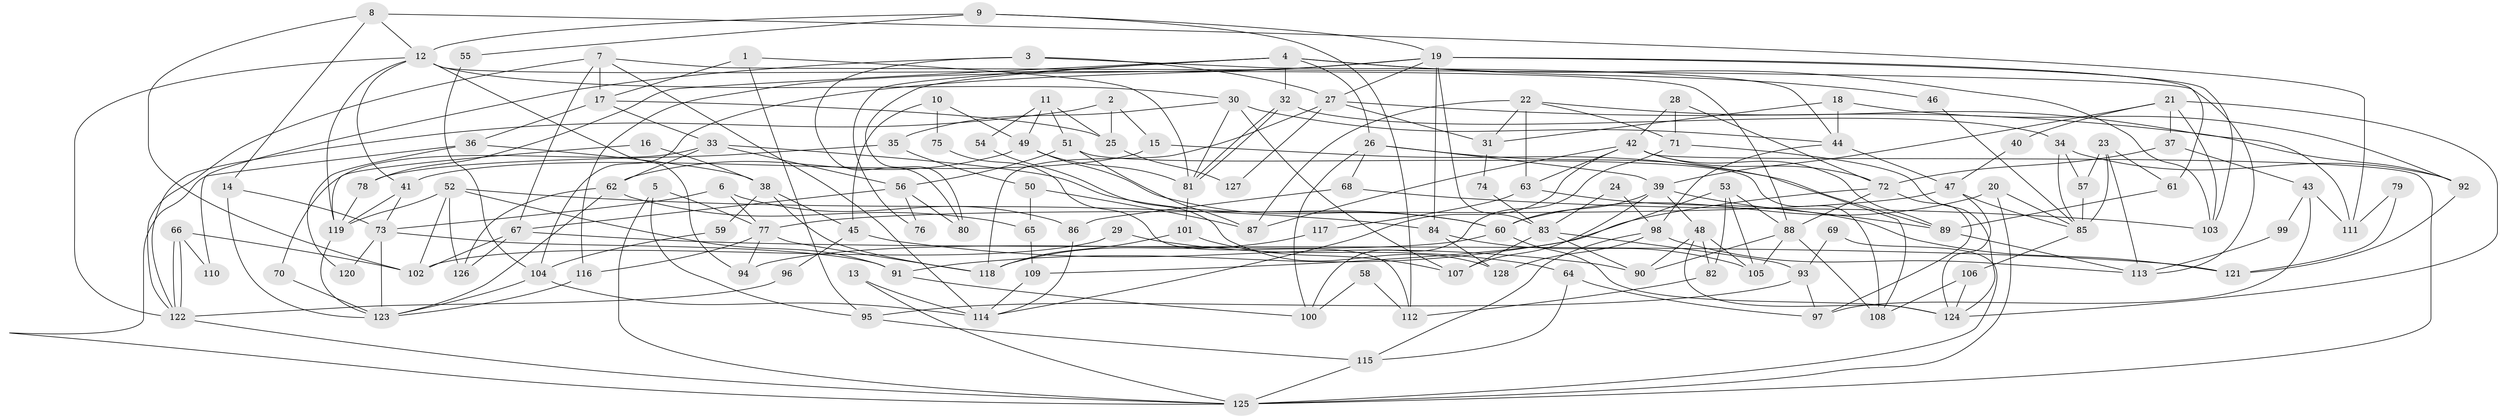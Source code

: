 // Generated by graph-tools (version 1.1) at 2025/26/03/09/25 03:26:17]
// undirected, 128 vertices, 256 edges
graph export_dot {
graph [start="1"]
  node [color=gray90,style=filled];
  1;
  2;
  3;
  4;
  5;
  6;
  7;
  8;
  9;
  10;
  11;
  12;
  13;
  14;
  15;
  16;
  17;
  18;
  19;
  20;
  21;
  22;
  23;
  24;
  25;
  26;
  27;
  28;
  29;
  30;
  31;
  32;
  33;
  34;
  35;
  36;
  37;
  38;
  39;
  40;
  41;
  42;
  43;
  44;
  45;
  46;
  47;
  48;
  49;
  50;
  51;
  52;
  53;
  54;
  55;
  56;
  57;
  58;
  59;
  60;
  61;
  62;
  63;
  64;
  65;
  66;
  67;
  68;
  69;
  70;
  71;
  72;
  73;
  74;
  75;
  76;
  77;
  78;
  79;
  80;
  81;
  82;
  83;
  84;
  85;
  86;
  87;
  88;
  89;
  90;
  91;
  92;
  93;
  94;
  95;
  96;
  97;
  98;
  99;
  100;
  101;
  102;
  103;
  104;
  105;
  106;
  107;
  108;
  109;
  110;
  111;
  112;
  113;
  114;
  115;
  116;
  117;
  118;
  119;
  120;
  121;
  122;
  123;
  124;
  125;
  126;
  127;
  128;
  1 -- 95;
  1 -- 81;
  1 -- 17;
  2 -- 15;
  2 -- 122;
  2 -- 25;
  3 -- 27;
  3 -- 44;
  3 -- 80;
  3 -- 110;
  4 -- 32;
  4 -- 26;
  4 -- 46;
  4 -- 76;
  4 -- 78;
  4 -- 80;
  4 -- 103;
  5 -- 125;
  5 -- 77;
  5 -- 95;
  6 -- 77;
  6 -- 73;
  6 -- 86;
  7 -- 114;
  7 -- 122;
  7 -- 17;
  7 -- 67;
  7 -- 113;
  8 -- 102;
  8 -- 12;
  8 -- 14;
  8 -- 111;
  9 -- 12;
  9 -- 19;
  9 -- 55;
  9 -- 112;
  10 -- 45;
  10 -- 49;
  10 -- 75;
  11 -- 49;
  11 -- 25;
  11 -- 51;
  11 -- 54;
  12 -- 119;
  12 -- 88;
  12 -- 30;
  12 -- 41;
  12 -- 94;
  12 -- 122;
  13 -- 114;
  13 -- 125;
  14 -- 123;
  14 -- 73;
  15 -- 89;
  15 -- 41;
  16 -- 119;
  16 -- 38;
  17 -- 25;
  17 -- 33;
  17 -- 36;
  18 -- 31;
  18 -- 92;
  18 -- 44;
  19 -- 104;
  19 -- 103;
  19 -- 27;
  19 -- 61;
  19 -- 83;
  19 -- 84;
  19 -- 116;
  20 -- 85;
  20 -- 60;
  20 -- 125;
  21 -- 39;
  21 -- 124;
  21 -- 37;
  21 -- 40;
  21 -- 103;
  22 -- 87;
  22 -- 111;
  22 -- 31;
  22 -- 63;
  22 -- 71;
  23 -- 61;
  23 -- 85;
  23 -- 57;
  23 -- 113;
  24 -- 83;
  24 -- 98;
  25 -- 127;
  26 -- 39;
  26 -- 108;
  26 -- 68;
  26 -- 100;
  27 -- 118;
  27 -- 31;
  27 -- 92;
  27 -- 127;
  28 -- 42;
  28 -- 72;
  28 -- 71;
  29 -- 64;
  29 -- 102;
  30 -- 81;
  30 -- 35;
  30 -- 44;
  30 -- 107;
  31 -- 74;
  32 -- 34;
  32 -- 81;
  32 -- 81;
  33 -- 56;
  33 -- 60;
  33 -- 62;
  33 -- 70;
  34 -- 57;
  34 -- 92;
  34 -- 85;
  35 -- 78;
  35 -- 50;
  36 -- 125;
  36 -- 38;
  36 -- 120;
  37 -- 72;
  37 -- 43;
  38 -- 118;
  38 -- 45;
  38 -- 59;
  39 -- 89;
  39 -- 60;
  39 -- 48;
  39 -- 107;
  40 -- 47;
  41 -- 73;
  41 -- 119;
  42 -- 125;
  42 -- 72;
  42 -- 63;
  42 -- 87;
  42 -- 89;
  42 -- 114;
  43 -- 97;
  43 -- 99;
  43 -- 111;
  44 -- 47;
  44 -- 98;
  45 -- 90;
  45 -- 96;
  46 -- 85;
  47 -- 124;
  47 -- 77;
  47 -- 85;
  48 -- 90;
  48 -- 82;
  48 -- 105;
  48 -- 124;
  49 -- 62;
  49 -- 60;
  49 -- 81;
  50 -- 65;
  50 -- 87;
  51 -- 87;
  51 -- 56;
  51 -- 108;
  52 -- 126;
  52 -- 119;
  52 -- 84;
  52 -- 91;
  52 -- 102;
  53 -- 88;
  53 -- 105;
  53 -- 82;
  53 -- 109;
  54 -- 128;
  55 -- 104;
  56 -- 80;
  56 -- 67;
  56 -- 76;
  57 -- 85;
  58 -- 100;
  58 -- 112;
  59 -- 104;
  60 -- 124;
  60 -- 94;
  61 -- 89;
  62 -- 123;
  62 -- 65;
  62 -- 126;
  63 -- 117;
  63 -- 121;
  64 -- 115;
  64 -- 97;
  65 -- 109;
  66 -- 102;
  66 -- 122;
  66 -- 122;
  66 -- 110;
  67 -- 102;
  67 -- 121;
  67 -- 126;
  68 -- 103;
  68 -- 86;
  69 -- 93;
  69 -- 125;
  70 -- 123;
  71 -- 100;
  71 -- 124;
  72 -- 91;
  72 -- 88;
  72 -- 97;
  73 -- 91;
  73 -- 120;
  73 -- 123;
  74 -- 83;
  75 -- 112;
  77 -- 94;
  77 -- 116;
  77 -- 118;
  78 -- 119;
  79 -- 121;
  79 -- 111;
  81 -- 101;
  82 -- 112;
  83 -- 107;
  83 -- 90;
  83 -- 93;
  84 -- 105;
  84 -- 128;
  85 -- 106;
  86 -- 114;
  88 -- 105;
  88 -- 108;
  88 -- 90;
  89 -- 113;
  91 -- 100;
  92 -- 121;
  93 -- 95;
  93 -- 97;
  95 -- 115;
  96 -- 122;
  98 -- 113;
  98 -- 115;
  98 -- 128;
  99 -- 113;
  101 -- 107;
  101 -- 118;
  104 -- 123;
  104 -- 114;
  106 -- 124;
  106 -- 108;
  109 -- 114;
  115 -- 125;
  116 -- 123;
  117 -- 118;
  119 -- 123;
  122 -- 125;
}
